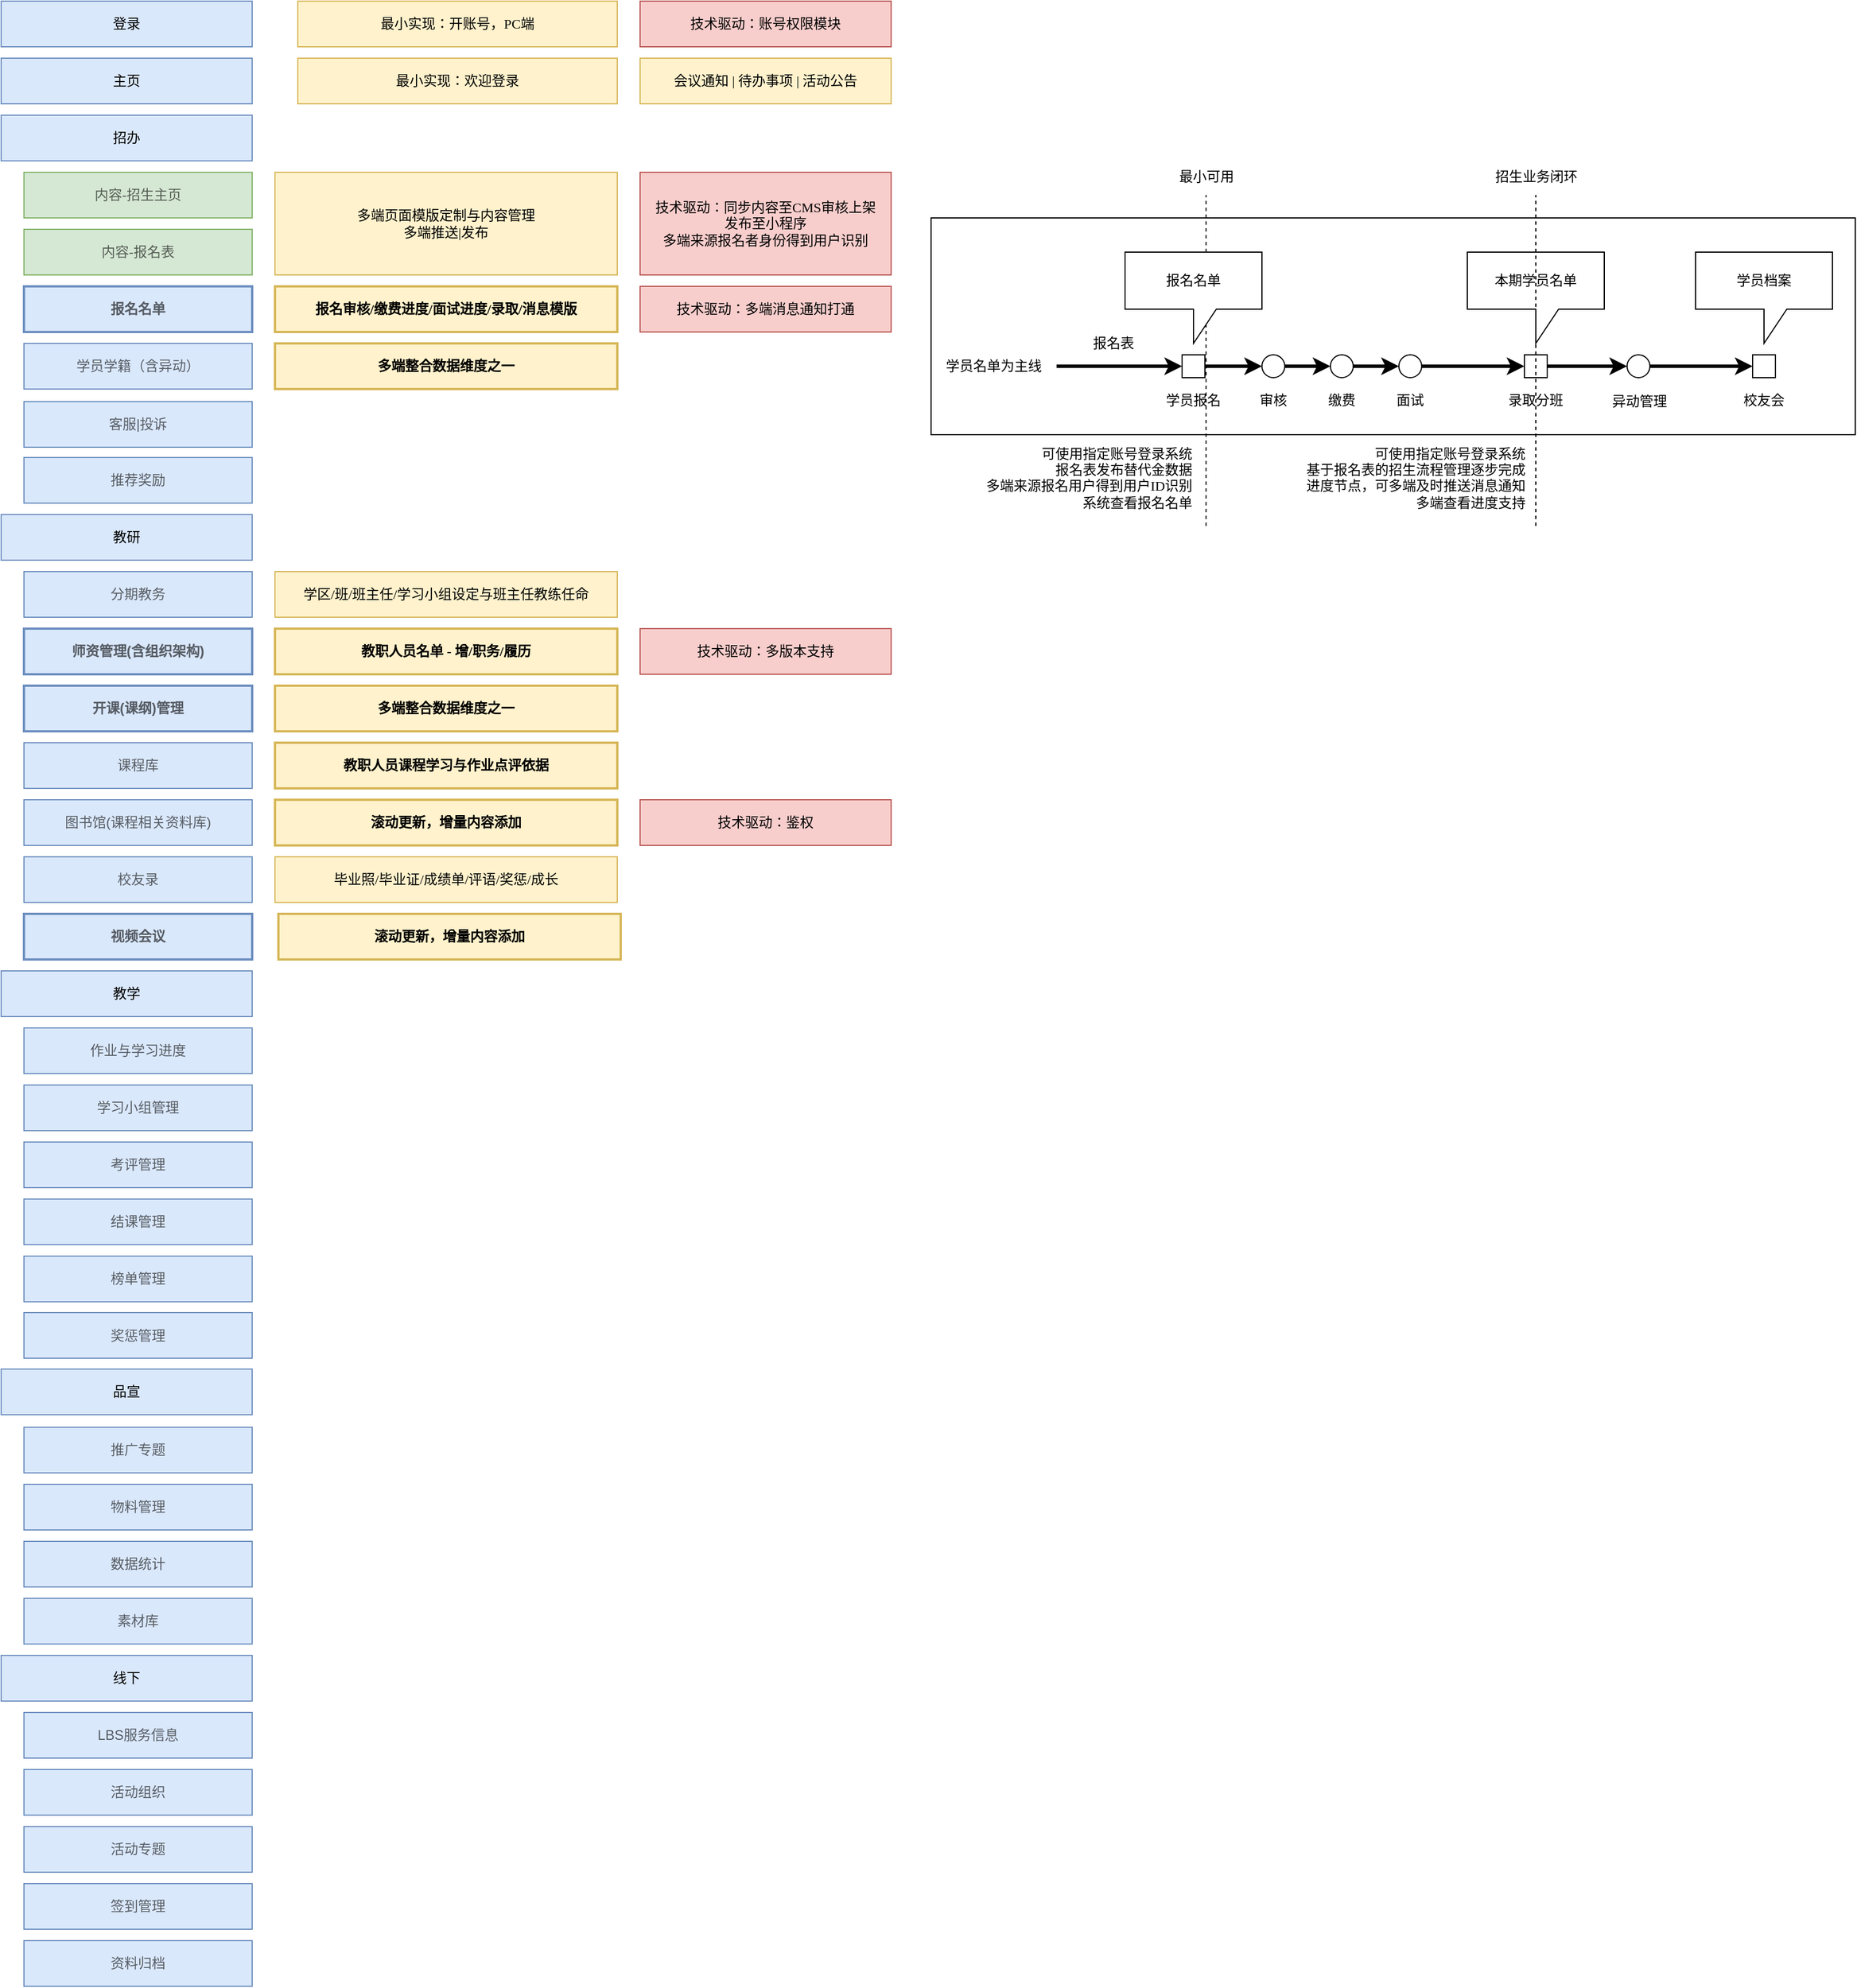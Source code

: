 <mxfile version="10.5.2" type="github"><diagram id="muJamJ3BkCML9OjMZfYO" name="ç¬¬ 1 é¡µ"><mxGraphModel dx="944" dy="694" grid="1" gridSize="10" guides="1" tooltips="1" connect="1" arrows="1" fold="1" page="1" pageScale="1" pageWidth="827" pageHeight="1169" math="0" shadow="0"><root><mxCell id="0"/><mxCell id="1" parent="0"/><mxCell id="cs4dVlUt-hu-rEEq9zMN-82" value="" style="rounded=0;whiteSpace=wrap;html=1;strokeWidth=1;fontFamily=Garamond;" vertex="1" parent="1"><mxGeometry x="835" y="210" width="810" height="190" as="geometry"/></mxCell><mxCell id="cs4dVlUt-hu-rEEq9zMN-83" value="" style="endArrow=none;dashed=1;html=1;strokeWidth=1;fontFamily=Garamond;entryX=0.5;entryY=1;entryDx=0;entryDy=0;" edge="1" parent="1" target="cs4dVlUt-hu-rEEq9zMN-87"><mxGeometry width="50" height="50" relative="1" as="geometry"><mxPoint x="1076" y="480" as="sourcePoint"/><mxPoint x="1071" y="160" as="targetPoint"/></mxGeometry></mxCell><mxCell id="cs4dVlUt-hu-rEEq9zMN-7" value="&lt;div&gt;多端页面模版定制与内容管理&lt;/div&gt;&lt;div&gt;多端推送|发布&lt;/div&gt;" style="rounded=0;whiteSpace=wrap;html=1;fontFamily=Garamond;fillColor=#fff2cc;strokeColor=#d6b656;" vertex="1" parent="1"><mxGeometry x="260" y="170" width="300" height="90" as="geometry"/></mxCell><mxCell id="BC2veUDq2d-ozrnxi1P3-29" value="招办" style="rounded=0;whiteSpace=wrap;html=1;fillColor=#dae8fc;strokeColor=#6c8ebf;" parent="1" vertex="1"><mxGeometry x="20" y="120" width="220" height="40" as="geometry"/></mxCell><mxCell id="BC2veUDq2d-ozrnxi1P3-30" value="教研" style="rounded=0;whiteSpace=wrap;html=1;fillColor=#dae8fc;strokeColor=#6c8ebf;" parent="1" vertex="1"><mxGeometry x="20" y="470" width="220" height="40" as="geometry"/></mxCell><mxCell id="BC2veUDq2d-ozrnxi1P3-31" value="品宣" style="rounded=0;whiteSpace=wrap;html=1;fillColor=#dae8fc;strokeColor=#6c8ebf;" parent="1" vertex="1"><mxGeometry x="20" y="1219" width="220" height="40" as="geometry"/></mxCell><mxCell id="BC2veUDq2d-ozrnxi1P3-32" value="线下" style="rounded=0;whiteSpace=wrap;html=1;fillColor=#dae8fc;strokeColor=#6c8ebf;" parent="1" vertex="1"><mxGeometry x="20" y="1470" width="220" height="40" as="geometry"/></mxCell><mxCell id="BC2veUDq2d-ozrnxi1P3-34" value="内容-招生主页" style="text;html=1;strokeColor=#82b366;fillColor=#d5e8d4;align=center;verticalAlign=middle;whiteSpace=wrap;rounded=0;textOpacity=60;" parent="1" vertex="1"><mxGeometry x="40" y="170" width="200" height="40" as="geometry"/></mxCell><mxCell id="BC2veUDq2d-ozrnxi1P3-35" value="内容-报名表" style="text;html=1;strokeColor=#82b366;fillColor=#d5e8d4;align=center;verticalAlign=middle;whiteSpace=wrap;rounded=0;textOpacity=60;" parent="1" vertex="1"><mxGeometry x="40" y="220" width="200" height="40" as="geometry"/></mxCell><mxCell id="BC2veUDq2d-ozrnxi1P3-37" value="学员学籍（含异动）" style="text;html=1;strokeColor=#6c8ebf;fillColor=#dae8fc;align=center;verticalAlign=middle;whiteSpace=wrap;rounded=0;textOpacity=60;" parent="1" vertex="1"><mxGeometry x="40" y="320" width="200" height="40" as="geometry"/></mxCell><mxCell id="cs4dVlUt-hu-rEEq9zMN-1" value="分期教务" style="text;html=1;strokeColor=#6c8ebf;fillColor=#dae8fc;align=center;verticalAlign=middle;whiteSpace=wrap;rounded=0;textOpacity=60;" vertex="1" parent="1"><mxGeometry x="40" y="520" width="200" height="40" as="geometry"/></mxCell><mxCell id="cs4dVlUt-hu-rEEq9zMN-2" value="师资管理(含组织架构)" style="text;html=1;strokeColor=#6c8ebf;fillColor=#dae8fc;align=center;verticalAlign=middle;whiteSpace=wrap;rounded=0;fontStyle=1;strokeWidth=2;textOpacity=60;" vertex="1" parent="1"><mxGeometry x="40" y="570" width="200" height="40" as="geometry"/></mxCell><mxCell id="cs4dVlUt-hu-rEEq9zMN-3" value="课程库" style="text;html=1;strokeColor=#6c8ebf;fillColor=#dae8fc;align=center;verticalAlign=middle;whiteSpace=wrap;rounded=0;textOpacity=60;" vertex="1" parent="1"><mxGeometry x="40" y="670" width="200" height="40" as="geometry"/></mxCell><mxCell id="cs4dVlUt-hu-rEEq9zMN-4" value="开课(课纲)管理" style="text;html=1;strokeColor=#6c8ebf;fillColor=#dae8fc;align=center;verticalAlign=middle;whiteSpace=wrap;rounded=0;strokeWidth=2;fontStyle=1;textOpacity=60;" vertex="1" parent="1"><mxGeometry x="40" y="620" width="200" height="40" as="geometry"/></mxCell><mxCell id="cs4dVlUt-hu-rEEq9zMN-5" value="报名名单" style="text;html=1;strokeColor=#6c8ebf;fillColor=#dae8fc;align=center;verticalAlign=middle;whiteSpace=wrap;rounded=0;strokeWidth=2;fontStyle=1;textOpacity=60;" vertex="1" parent="1"><mxGeometry x="40" y="270" width="200" height="40" as="geometry"/></mxCell><mxCell id="cs4dVlUt-hu-rEEq9zMN-8" value="报名审核/缴费进度/面试进度/录取/消息模版&lt;div style=&quot;text-align: left&quot;&gt;&lt;/div&gt;" style="rounded=0;whiteSpace=wrap;html=1;fontFamily=Garamond;fillColor=#fff2cc;strokeColor=#d6b656;strokeWidth=2;fontStyle=1" vertex="1" parent="1"><mxGeometry x="260" y="270" width="300" height="40" as="geometry"/></mxCell><mxCell id="cs4dVlUt-hu-rEEq9zMN-9" value="技术驱动：多端消息通知打通&lt;div style=&quot;text-align: left&quot;&gt;&lt;/div&gt;" style="rounded=0;whiteSpace=wrap;html=1;fontFamily=Garamond;fillColor=#f8cecc;strokeColor=#b85450;" vertex="1" parent="1"><mxGeometry x="580" y="270" width="220" height="40" as="geometry"/></mxCell><mxCell id="cs4dVlUt-hu-rEEq9zMN-10" value="登录" style="rounded=0;whiteSpace=wrap;html=1;fillColor=#dae8fc;strokeColor=#6c8ebf;" vertex="1" parent="1"><mxGeometry x="20" y="20" width="220" height="40" as="geometry"/></mxCell><mxCell id="cs4dVlUt-hu-rEEq9zMN-11" value="最小实现：开账号，PC端&lt;div style=&quot;text-align: left&quot;&gt;&lt;/div&gt;" style="rounded=0;whiteSpace=wrap;html=1;fontFamily=Garamond;fillColor=#fff2cc;strokeColor=#d6b656;" vertex="1" parent="1"><mxGeometry x="280" y="20" width="280" height="40" as="geometry"/></mxCell><mxCell id="cs4dVlUt-hu-rEEq9zMN-12" value="技术驱动：账号权限模块&lt;div style=&quot;text-align: left&quot;&gt;&lt;/div&gt;" style="rounded=0;whiteSpace=wrap;html=1;fontFamily=Garamond;fillColor=#f8cecc;strokeColor=#b85450;" vertex="1" parent="1"><mxGeometry x="580" y="20" width="220" height="40" as="geometry"/></mxCell><mxCell id="cs4dVlUt-hu-rEEq9zMN-13" value="技术驱动：同步内容至CMS审核上架&lt;br&gt;发布至小程序&lt;br&gt;多端来源报名者身份得到用户识别&lt;br&gt;&lt;div style=&quot;text-align: left&quot;&gt;&lt;/div&gt;" style="rounded=0;whiteSpace=wrap;html=1;fontFamily=Garamond;fillColor=#f8cecc;strokeColor=#b85450;" vertex="1" parent="1"><mxGeometry x="580" y="170" width="220" height="90" as="geometry"/></mxCell><mxCell id="cs4dVlUt-hu-rEEq9zMN-14" value="学区/班/班主任/学习小组设定与班主任教练任命&lt;div style=&quot;text-align: left&quot;&gt;&lt;/div&gt;" style="rounded=0;whiteSpace=wrap;html=1;fontFamily=Garamond;fillColor=#fff2cc;strokeColor=#d6b656;" vertex="1" parent="1"><mxGeometry x="260" y="520" width="300" height="40" as="geometry"/></mxCell><mxCell id="cs4dVlUt-hu-rEEq9zMN-15" value="教职人员名单 - 增/职务/履历&lt;div style=&quot;text-align: left&quot;&gt;&lt;/div&gt;" style="rounded=0;whiteSpace=wrap;html=1;fontFamily=Garamond;fillColor=#fff2cc;strokeColor=#d6b656;strokeWidth=2;fontStyle=1" vertex="1" parent="1"><mxGeometry x="260" y="570" width="300" height="40" as="geometry"/></mxCell><mxCell id="cs4dVlUt-hu-rEEq9zMN-16" value="主页" style="rounded=0;whiteSpace=wrap;html=1;fillColor=#dae8fc;strokeColor=#6c8ebf;" vertex="1" parent="1"><mxGeometry x="20" y="70" width="220" height="40" as="geometry"/></mxCell><mxCell id="cs4dVlUt-hu-rEEq9zMN-17" value="最小实现：欢迎登录&lt;div style=&quot;text-align: left&quot;&gt;&lt;/div&gt;" style="rounded=0;whiteSpace=wrap;html=1;fontFamily=Garamond;fillColor=#fff2cc;strokeColor=#d6b656;" vertex="1" parent="1"><mxGeometry x="280" y="70" width="280" height="40" as="geometry"/></mxCell><mxCell id="cs4dVlUt-hu-rEEq9zMN-18" value="会议通知 | 待办事项 | 活动公告&lt;div style=&quot;text-align: left&quot;&gt;&lt;/div&gt;" style="rounded=0;whiteSpace=wrap;html=1;fontFamily=Garamond;fillColor=#fff2cc;strokeColor=#d6b656;" vertex="1" parent="1"><mxGeometry x="580" y="70" width="220" height="40" as="geometry"/></mxCell><mxCell id="cs4dVlUt-hu-rEEq9zMN-19" value="技术驱动：多版本支持&lt;div style=&quot;text-align: left&quot;&gt;&lt;/div&gt;" style="rounded=0;whiteSpace=wrap;html=1;fontFamily=Garamond;fillColor=#f8cecc;strokeColor=#b85450;" vertex="1" parent="1"><mxGeometry x="580" y="570" width="220" height="40" as="geometry"/></mxCell><mxCell id="cs4dVlUt-hu-rEEq9zMN-20" value="图书馆(课程相关资料库)" style="text;html=1;strokeColor=#6c8ebf;fillColor=#dae8fc;align=center;verticalAlign=middle;whiteSpace=wrap;rounded=0;textOpacity=60;" vertex="1" parent="1"><mxGeometry x="40" y="720" width="200" height="40" as="geometry"/></mxCell><mxCell id="cs4dVlUt-hu-rEEq9zMN-21" value="多端整合数据维度之一&lt;div style=&quot;text-align: left&quot;&gt;&lt;/div&gt;" style="rounded=0;whiteSpace=wrap;html=1;fontFamily=Garamond;fillColor=#fff2cc;strokeColor=#d6b656;strokeWidth=2;fontStyle=1" vertex="1" parent="1"><mxGeometry x="260" y="620" width="300" height="40" as="geometry"/></mxCell><mxCell id="cs4dVlUt-hu-rEEq9zMN-22" value="多端整合数据维度之一&lt;div style=&quot;text-align: left&quot;&gt;&lt;/div&gt;" style="rounded=0;whiteSpace=wrap;html=1;fontFamily=Garamond;fillColor=#fff2cc;strokeColor=#d6b656;strokeWidth=2;fontStyle=1" vertex="1" parent="1"><mxGeometry x="260" y="320" width="300" height="40" as="geometry"/></mxCell><mxCell id="cs4dVlUt-hu-rEEq9zMN-23" value="教职人员课程学习与作业点评依据&lt;div style=&quot;text-align: left&quot;&gt;&lt;/div&gt;" style="rounded=0;whiteSpace=wrap;html=1;fontFamily=Garamond;fillColor=#fff2cc;strokeColor=#d6b656;strokeWidth=2;fontStyle=1" vertex="1" parent="1"><mxGeometry x="260" y="670" width="300" height="40" as="geometry"/></mxCell><mxCell id="cs4dVlUt-hu-rEEq9zMN-24" value="滚动更新，增量内容添加&lt;div style=&quot;text-align: left&quot;&gt;&lt;/div&gt;" style="rounded=0;whiteSpace=wrap;html=1;fontFamily=Garamond;fillColor=#fff2cc;strokeColor=#d6b656;strokeWidth=2;fontStyle=1" vertex="1" parent="1"><mxGeometry x="260" y="720" width="300" height="40" as="geometry"/></mxCell><mxCell id="cs4dVlUt-hu-rEEq9zMN-25" value="技术驱动：鉴权&lt;div style=&quot;text-align: left&quot;&gt;&lt;/div&gt;" style="rounded=0;whiteSpace=wrap;html=1;fontFamily=Garamond;fillColor=#f8cecc;strokeColor=#b85450;" vertex="1" parent="1"><mxGeometry x="580" y="720" width="220" height="40" as="geometry"/></mxCell><mxCell id="cs4dVlUt-hu-rEEq9zMN-26" value="校友录" style="text;html=1;strokeColor=#6c8ebf;fillColor=#dae8fc;align=center;verticalAlign=middle;whiteSpace=wrap;rounded=0;textOpacity=60;" vertex="1" parent="1"><mxGeometry x="40" y="770" width="200" height="40" as="geometry"/></mxCell><mxCell id="cs4dVlUt-hu-rEEq9zMN-27" value="推荐奖励" style="text;html=1;strokeColor=#6c8ebf;fillColor=#dae8fc;align=center;verticalAlign=middle;whiteSpace=wrap;rounded=0;textOpacity=60;" vertex="1" parent="1"><mxGeometry x="40" y="420" width="200" height="40" as="geometry"/></mxCell><mxCell id="cs4dVlUt-hu-rEEq9zMN-28" value="毕业照/毕业证/成绩单/评语/奖惩/成长&lt;div style=&quot;text-align: left&quot;&gt;&lt;/div&gt;" style="rounded=0;whiteSpace=wrap;html=1;fontFamily=Garamond;fillColor=#fff2cc;strokeColor=#d6b656;" vertex="1" parent="1"><mxGeometry x="260" y="770" width="300" height="40" as="geometry"/></mxCell><mxCell id="cs4dVlUt-hu-rEEq9zMN-29" value="教学" style="rounded=0;whiteSpace=wrap;html=1;fillColor=#dae8fc;strokeColor=#6c8ebf;" vertex="1" parent="1"><mxGeometry x="20" y="870" width="220" height="40" as="geometry"/></mxCell><mxCell id="cs4dVlUt-hu-rEEq9zMN-30" value="视频会议" style="text;html=1;strokeColor=#6c8ebf;fillColor=#dae8fc;align=center;verticalAlign=middle;whiteSpace=wrap;rounded=0;textOpacity=60;fontStyle=1;strokeWidth=2;" vertex="1" parent="1"><mxGeometry x="40" y="820" width="200" height="40" as="geometry"/></mxCell><mxCell id="cs4dVlUt-hu-rEEq9zMN-31" value="作业与学习进度" style="text;html=1;strokeColor=#6c8ebf;fillColor=#dae8fc;align=center;verticalAlign=middle;whiteSpace=wrap;rounded=0;textOpacity=60;" vertex="1" parent="1"><mxGeometry x="40" y="920" width="200" height="40" as="geometry"/></mxCell><mxCell id="cs4dVlUt-hu-rEEq9zMN-32" value="学习小组管理" style="text;html=1;strokeColor=#6c8ebf;fillColor=#dae8fc;align=center;verticalAlign=middle;whiteSpace=wrap;rounded=0;textOpacity=60;" vertex="1" parent="1"><mxGeometry x="40" y="970" width="200" height="40" as="geometry"/></mxCell><mxCell id="cs4dVlUt-hu-rEEq9zMN-33" value="考评管理" style="text;html=1;strokeColor=#6c8ebf;fillColor=#dae8fc;align=center;verticalAlign=middle;whiteSpace=wrap;rounded=0;textOpacity=60;" vertex="1" parent="1"><mxGeometry x="40" y="1020" width="200" height="40" as="geometry"/></mxCell><mxCell id="cs4dVlUt-hu-rEEq9zMN-34" value="结课管理" style="text;html=1;strokeColor=#6c8ebf;fillColor=#dae8fc;align=center;verticalAlign=middle;whiteSpace=wrap;rounded=0;textOpacity=60;" vertex="1" parent="1"><mxGeometry x="40" y="1070" width="200" height="40" as="geometry"/></mxCell><mxCell id="cs4dVlUt-hu-rEEq9zMN-35" value="榜单管理" style="text;html=1;strokeColor=#6c8ebf;fillColor=#dae8fc;align=center;verticalAlign=middle;whiteSpace=wrap;rounded=0;textOpacity=60;" vertex="1" parent="1"><mxGeometry x="40" y="1120" width="200" height="40" as="geometry"/></mxCell><mxCell id="cs4dVlUt-hu-rEEq9zMN-36" value="奖惩管理" style="text;html=1;strokeColor=#6c8ebf;fillColor=#dae8fc;align=center;verticalAlign=middle;whiteSpace=wrap;rounded=0;textOpacity=60;" vertex="1" parent="1"><mxGeometry x="40" y="1169.5" width="200" height="40" as="geometry"/></mxCell><mxCell id="cs4dVlUt-hu-rEEq9zMN-37" value="推广专题" style="text;html=1;strokeColor=#6c8ebf;fillColor=#dae8fc;align=center;verticalAlign=middle;whiteSpace=wrap;rounded=0;textOpacity=60;" vertex="1" parent="1"><mxGeometry x="40" y="1270" width="200" height="40" as="geometry"/></mxCell><mxCell id="cs4dVlUt-hu-rEEq9zMN-38" value="物料管理" style="text;html=1;strokeColor=#6c8ebf;fillColor=#dae8fc;align=center;verticalAlign=middle;whiteSpace=wrap;rounded=0;textOpacity=60;" vertex="1" parent="1"><mxGeometry x="40" y="1320" width="200" height="40" as="geometry"/></mxCell><mxCell id="cs4dVlUt-hu-rEEq9zMN-39" value="数据统计" style="text;html=1;strokeColor=#6c8ebf;fillColor=#dae8fc;align=center;verticalAlign=middle;whiteSpace=wrap;rounded=0;textOpacity=60;" vertex="1" parent="1"><mxGeometry x="40" y="1370" width="200" height="40" as="geometry"/></mxCell><mxCell id="cs4dVlUt-hu-rEEq9zMN-40" value="素材库" style="text;html=1;strokeColor=#6c8ebf;fillColor=#dae8fc;align=center;verticalAlign=middle;whiteSpace=wrap;rounded=0;textOpacity=60;" vertex="1" parent="1"><mxGeometry x="40" y="1420" width="200" height="40" as="geometry"/></mxCell><mxCell id="cs4dVlUt-hu-rEEq9zMN-41" value="LBS服务信息" style="text;html=1;strokeColor=#6c8ebf;fillColor=#dae8fc;align=center;verticalAlign=middle;whiteSpace=wrap;rounded=0;textOpacity=60;" vertex="1" parent="1"><mxGeometry x="40" y="1520" width="200" height="40" as="geometry"/></mxCell><mxCell id="cs4dVlUt-hu-rEEq9zMN-42" value="活动组织" style="text;html=1;strokeColor=#6c8ebf;fillColor=#dae8fc;align=center;verticalAlign=middle;whiteSpace=wrap;rounded=0;textOpacity=60;" vertex="1" parent="1"><mxGeometry x="40" y="1570" width="200" height="40" as="geometry"/></mxCell><mxCell id="cs4dVlUt-hu-rEEq9zMN-43" value="活动专题" style="text;html=1;strokeColor=#6c8ebf;fillColor=#dae8fc;align=center;verticalAlign=middle;whiteSpace=wrap;rounded=0;textOpacity=60;" vertex="1" parent="1"><mxGeometry x="40" y="1620" width="200" height="40" as="geometry"/></mxCell><mxCell id="cs4dVlUt-hu-rEEq9zMN-44" value="签到管理" style="text;html=1;strokeColor=#6c8ebf;fillColor=#dae8fc;align=center;verticalAlign=middle;whiteSpace=wrap;rounded=0;textOpacity=60;" vertex="1" parent="1"><mxGeometry x="40" y="1670" width="200" height="40" as="geometry"/></mxCell><mxCell id="cs4dVlUt-hu-rEEq9zMN-45" value="资料归档" style="text;html=1;strokeColor=#6c8ebf;fillColor=#dae8fc;align=center;verticalAlign=middle;whiteSpace=wrap;rounded=0;textOpacity=60;" vertex="1" parent="1"><mxGeometry x="40" y="1720" width="200" height="40" as="geometry"/></mxCell><mxCell id="cs4dVlUt-hu-rEEq9zMN-46" value="滚动更新，增量内容添加&lt;div style=&quot;text-align: left&quot;&gt;&lt;/div&gt;" style="rounded=0;whiteSpace=wrap;html=1;fontFamily=Garamond;fillColor=#fff2cc;strokeColor=#d6b656;strokeWidth=2;fontStyle=1" vertex="1" parent="1"><mxGeometry x="263" y="820" width="300" height="40" as="geometry"/></mxCell><mxCell id="cs4dVlUt-hu-rEEq9zMN-50" value="" style="endArrow=classic;html=1;fontFamily=Garamond;strokeWidth=3;entryX=0;entryY=0.5;entryDx=0;entryDy=0;" edge="1" parent="1" source="cs4dVlUt-hu-rEEq9zMN-70" target="cs4dVlUt-hu-rEEq9zMN-57"><mxGeometry width="50" height="50" relative="1" as="geometry"><mxPoint x="1075" y="340" as="sourcePoint"/><mxPoint x="1585" y="340" as="targetPoint"/></mxGeometry></mxCell><mxCell id="cs4dVlUt-hu-rEEq9zMN-51" value="学员名单为主线" style="text;html=1;strokeColor=none;fillColor=none;align=center;verticalAlign=middle;whiteSpace=wrap;rounded=0;fontFamily=Garamond;" vertex="1" parent="1"><mxGeometry x="835" y="330" width="110" height="20" as="geometry"/></mxCell><mxCell id="cs4dVlUt-hu-rEEq9zMN-53" value="" style="endArrow=classic;html=1;fontFamily=Garamond;strokeWidth=3;" edge="1" parent="1"><mxGeometry width="50" height="50" relative="1" as="geometry"><mxPoint x="945" y="340" as="sourcePoint"/><mxPoint x="1055" y="340" as="targetPoint"/></mxGeometry></mxCell><mxCell id="cs4dVlUt-hu-rEEq9zMN-54" value="报名表" style="text;html=1;strokeColor=none;fillColor=none;align=center;verticalAlign=middle;whiteSpace=wrap;rounded=0;fontFamily=Garamond;" vertex="1" parent="1"><mxGeometry x="975" y="310" width="40" height="20" as="geometry"/></mxCell><mxCell id="cs4dVlUt-hu-rEEq9zMN-55" value="" style="whiteSpace=wrap;html=1;aspect=fixed;strokeWidth=1;fontFamily=Garamond;" vertex="1" parent="1"><mxGeometry x="1055" y="330" width="20" height="20" as="geometry"/></mxCell><mxCell id="cs4dVlUt-hu-rEEq9zMN-56" value="报名名单" style="shape=callout;whiteSpace=wrap;html=1;perimeter=calloutPerimeter;strokeWidth=1;fontFamily=Garamond;" vertex="1" parent="1"><mxGeometry x="1005" y="240" width="120" height="80" as="geometry"/></mxCell><mxCell id="cs4dVlUt-hu-rEEq9zMN-63" value="" style="edgeStyle=orthogonalEdgeStyle;rounded=0;orthogonalLoop=1;jettySize=auto;html=1;strokeWidth=3;fontFamily=Garamond;" edge="1" parent="1" source="cs4dVlUt-hu-rEEq9zMN-77" target="cs4dVlUt-hu-rEEq9zMN-62"><mxGeometry relative="1" as="geometry"/></mxCell><mxCell id="cs4dVlUt-hu-rEEq9zMN-57" value="" style="whiteSpace=wrap;html=1;aspect=fixed;strokeWidth=1;fontFamily=Garamond;" vertex="1" parent="1"><mxGeometry x="1355" y="330" width="20" height="20" as="geometry"/></mxCell><mxCell id="cs4dVlUt-hu-rEEq9zMN-62" value="" style="whiteSpace=wrap;html=1;aspect=fixed;strokeWidth=1;fontFamily=Garamond;" vertex="1" parent="1"><mxGeometry x="1555" y="330" width="20" height="20" as="geometry"/></mxCell><mxCell id="cs4dVlUt-hu-rEEq9zMN-58" value="本期学员名单" style="shape=callout;whiteSpace=wrap;html=1;perimeter=calloutPerimeter;strokeWidth=1;fontFamily=Garamond;" vertex="1" parent="1"><mxGeometry x="1305" y="240" width="120" height="80" as="geometry"/></mxCell><mxCell id="cs4dVlUt-hu-rEEq9zMN-61" value="学员档案" style="shape=callout;whiteSpace=wrap;html=1;perimeter=calloutPerimeter;strokeWidth=1;fontFamily=Garamond;" vertex="1" parent="1"><mxGeometry x="1505" y="240" width="120" height="80" as="geometry"/></mxCell><mxCell id="cs4dVlUt-hu-rEEq9zMN-64" value="" style="ellipse;whiteSpace=wrap;html=1;aspect=fixed;strokeWidth=1;fontFamily=Garamond;" vertex="1" parent="1"><mxGeometry x="1125" y="330" width="20" height="20" as="geometry"/></mxCell><mxCell id="cs4dVlUt-hu-rEEq9zMN-66" value="" style="endArrow=classic;html=1;fontFamily=Garamond;strokeWidth=3;entryX=0;entryY=0.5;entryDx=0;entryDy=0;" edge="1" parent="1" target="cs4dVlUt-hu-rEEq9zMN-64"><mxGeometry width="50" height="50" relative="1" as="geometry"><mxPoint x="1075" y="340" as="sourcePoint"/><mxPoint x="1355" y="340" as="targetPoint"/></mxGeometry></mxCell><mxCell id="cs4dVlUt-hu-rEEq9zMN-67" value="" style="ellipse;whiteSpace=wrap;html=1;aspect=fixed;strokeWidth=1;fontFamily=Garamond;" vertex="1" parent="1"><mxGeometry x="1185" y="330" width="20" height="20" as="geometry"/></mxCell><mxCell id="cs4dVlUt-hu-rEEq9zMN-69" value="" style="endArrow=classic;html=1;fontFamily=Garamond;strokeWidth=3;entryX=0;entryY=0.5;entryDx=0;entryDy=0;" edge="1" parent="1" source="cs4dVlUt-hu-rEEq9zMN-64" target="cs4dVlUt-hu-rEEq9zMN-67"><mxGeometry width="50" height="50" relative="1" as="geometry"><mxPoint x="1155" y="340" as="sourcePoint"/><mxPoint x="1355" y="340" as="targetPoint"/></mxGeometry></mxCell><mxCell id="cs4dVlUt-hu-rEEq9zMN-70" value="" style="ellipse;whiteSpace=wrap;html=1;aspect=fixed;strokeWidth=1;fontFamily=Garamond;" vertex="1" parent="1"><mxGeometry x="1245" y="330" width="20" height="20" as="geometry"/></mxCell><mxCell id="cs4dVlUt-hu-rEEq9zMN-71" value="" style="endArrow=classic;html=1;fontFamily=Garamond;strokeWidth=3;entryX=0;entryY=0.5;entryDx=0;entryDy=0;" edge="1" parent="1" source="cs4dVlUt-hu-rEEq9zMN-67" target="cs4dVlUt-hu-rEEq9zMN-70"><mxGeometry width="50" height="50" relative="1" as="geometry"><mxPoint x="1235" y="340" as="sourcePoint"/><mxPoint x="1355" y="340" as="targetPoint"/></mxGeometry></mxCell><mxCell id="cs4dVlUt-hu-rEEq9zMN-72" value="审核" style="text;html=1;strokeColor=none;fillColor=none;align=center;verticalAlign=middle;whiteSpace=wrap;rounded=0;fontFamily=Garamond;" vertex="1" parent="1"><mxGeometry x="1115" y="360" width="40" height="20" as="geometry"/></mxCell><mxCell id="cs4dVlUt-hu-rEEq9zMN-73" value="缴费" style="text;html=1;strokeColor=none;fillColor=none;align=center;verticalAlign=middle;whiteSpace=wrap;rounded=0;fontFamily=Garamond;" vertex="1" parent="1"><mxGeometry x="1175" y="360" width="40" height="20" as="geometry"/></mxCell><mxCell id="cs4dVlUt-hu-rEEq9zMN-74" value="学员报名" style="text;html=1;strokeColor=none;fillColor=none;align=center;verticalAlign=middle;whiteSpace=wrap;rounded=0;fontFamily=Garamond;" vertex="1" parent="1"><mxGeometry x="1035" y="360" width="60" height="20" as="geometry"/></mxCell><mxCell id="cs4dVlUt-hu-rEEq9zMN-75" value="面试" style="text;html=1;strokeColor=none;fillColor=none;align=center;verticalAlign=middle;whiteSpace=wrap;rounded=0;fontFamily=Garamond;" vertex="1" parent="1"><mxGeometry x="1235" y="360" width="40" height="20" as="geometry"/></mxCell><mxCell id="cs4dVlUt-hu-rEEq9zMN-76" value="录取分班" style="text;html=1;strokeColor=none;fillColor=none;align=center;verticalAlign=middle;whiteSpace=wrap;rounded=0;fontFamily=Garamond;" vertex="1" parent="1"><mxGeometry x="1335" y="360" width="60" height="20" as="geometry"/></mxCell><mxCell id="cs4dVlUt-hu-rEEq9zMN-77" value="" style="ellipse;whiteSpace=wrap;html=1;aspect=fixed;strokeWidth=1;fontFamily=Garamond;" vertex="1" parent="1"><mxGeometry x="1445" y="330" width="20" height="20" as="geometry"/></mxCell><mxCell id="cs4dVlUt-hu-rEEq9zMN-78" value="" style="edgeStyle=orthogonalEdgeStyle;rounded=0;orthogonalLoop=1;jettySize=auto;html=1;strokeWidth=3;fontFamily=Garamond;" edge="1" parent="1" source="cs4dVlUt-hu-rEEq9zMN-57" target="cs4dVlUt-hu-rEEq9zMN-77"><mxGeometry relative="1" as="geometry"><mxPoint x="1375" y="340" as="sourcePoint"/><mxPoint x="1555" y="340" as="targetPoint"/></mxGeometry></mxCell><mxCell id="cs4dVlUt-hu-rEEq9zMN-79" value="异动管理" style="text;html=1;strokeColor=none;fillColor=none;align=center;verticalAlign=middle;whiteSpace=wrap;rounded=0;fontFamily=Garamond;" vertex="1" parent="1"><mxGeometry x="1426" y="361" width="60" height="20" as="geometry"/></mxCell><mxCell id="cs4dVlUt-hu-rEEq9zMN-80" value="校友会" style="text;html=1;strokeColor=none;fillColor=none;align=center;verticalAlign=middle;whiteSpace=wrap;rounded=0;fontFamily=Garamond;" vertex="1" parent="1"><mxGeometry x="1535" y="360" width="60" height="20" as="geometry"/></mxCell><mxCell id="cs4dVlUt-hu-rEEq9zMN-87" value="最小可用" style="text;html=1;fontFamily=Garamond;align=center;" vertex="1" parent="1"><mxGeometry x="1046" y="160" width="60" height="30" as="geometry"/></mxCell><mxCell id="cs4dVlUt-hu-rEEq9zMN-88" value="可使用指定账号登录系统&lt;br&gt;报名表发布替代金数据&lt;br&gt;多端来源报名用户得到用户ID识别&lt;br&gt;系统查看报名名单&lt;br&gt;&lt;br&gt;" style="text;html=1;strokeColor=none;fillColor=none;align=right;verticalAlign=middle;whiteSpace=wrap;rounded=0;fontFamily=Garamond;" vertex="1" parent="1"><mxGeometry x="880" y="410" width="186" height="70" as="geometry"/></mxCell><mxCell id="cs4dVlUt-hu-rEEq9zMN-89" value="" style="endArrow=none;dashed=1;html=1;strokeWidth=1;fontFamily=Garamond;entryX=0.5;entryY=1;entryDx=0;entryDy=0;" edge="1" target="cs4dVlUt-hu-rEEq9zMN-90" parent="1"><mxGeometry width="50" height="50" relative="1" as="geometry"><mxPoint x="1365" y="480" as="sourcePoint"/><mxPoint x="1360" y="160" as="targetPoint"/></mxGeometry></mxCell><mxCell id="cs4dVlUt-hu-rEEq9zMN-90" value="招生业务闭环" style="text;html=1;fontFamily=Garamond;align=center;" vertex="1" parent="1"><mxGeometry x="1335" y="160" width="60" height="30" as="geometry"/></mxCell><mxCell id="cs4dVlUt-hu-rEEq9zMN-91" value="可使用指定账号登录系统&lt;br&gt;基于报名表的招生流程管理逐步完成&lt;br&gt;进度节点，可多端及时推送消息通知&lt;br&gt;多端查看进度支持&lt;br&gt;&lt;br&gt;" style="text;html=1;strokeColor=none;fillColor=none;align=right;verticalAlign=middle;whiteSpace=wrap;rounded=0;fontFamily=Garamond;" vertex="1" parent="1"><mxGeometry x="1110" y="410" width="248" height="70" as="geometry"/></mxCell><mxCell id="cs4dVlUt-hu-rEEq9zMN-92" value="客服|投诉" style="text;html=1;strokeColor=#6c8ebf;fillColor=#dae8fc;align=center;verticalAlign=middle;whiteSpace=wrap;rounded=0;textOpacity=60;" vertex="1" parent="1"><mxGeometry x="40" y="371" width="200" height="40" as="geometry"/></mxCell></root></mxGraphModel></diagram></mxfile>